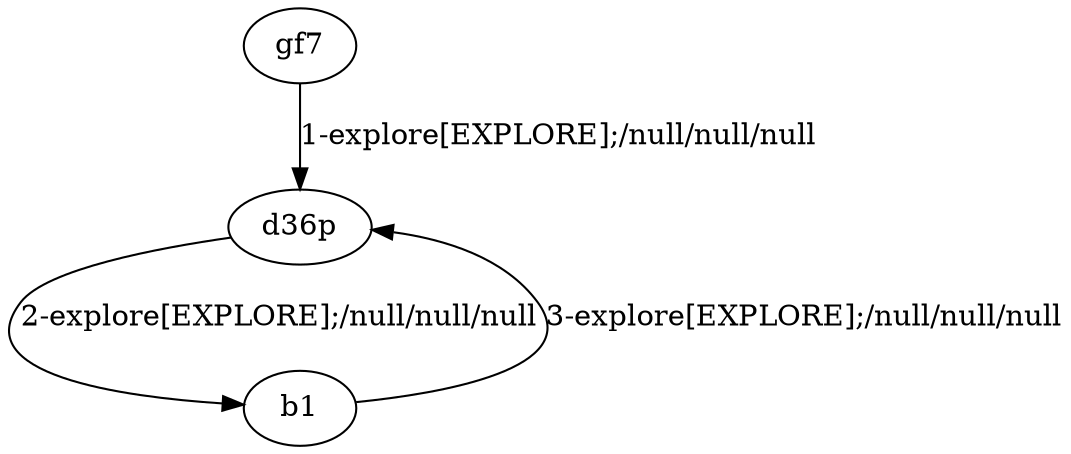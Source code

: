 # Total number of goals covered by this test: 1
# b1 --> d36p

digraph g {
"gf7" -> "d36p" [label = "1-explore[EXPLORE];/null/null/null"];
"d36p" -> "b1" [label = "2-explore[EXPLORE];/null/null/null"];
"b1" -> "d36p" [label = "3-explore[EXPLORE];/null/null/null"];
}